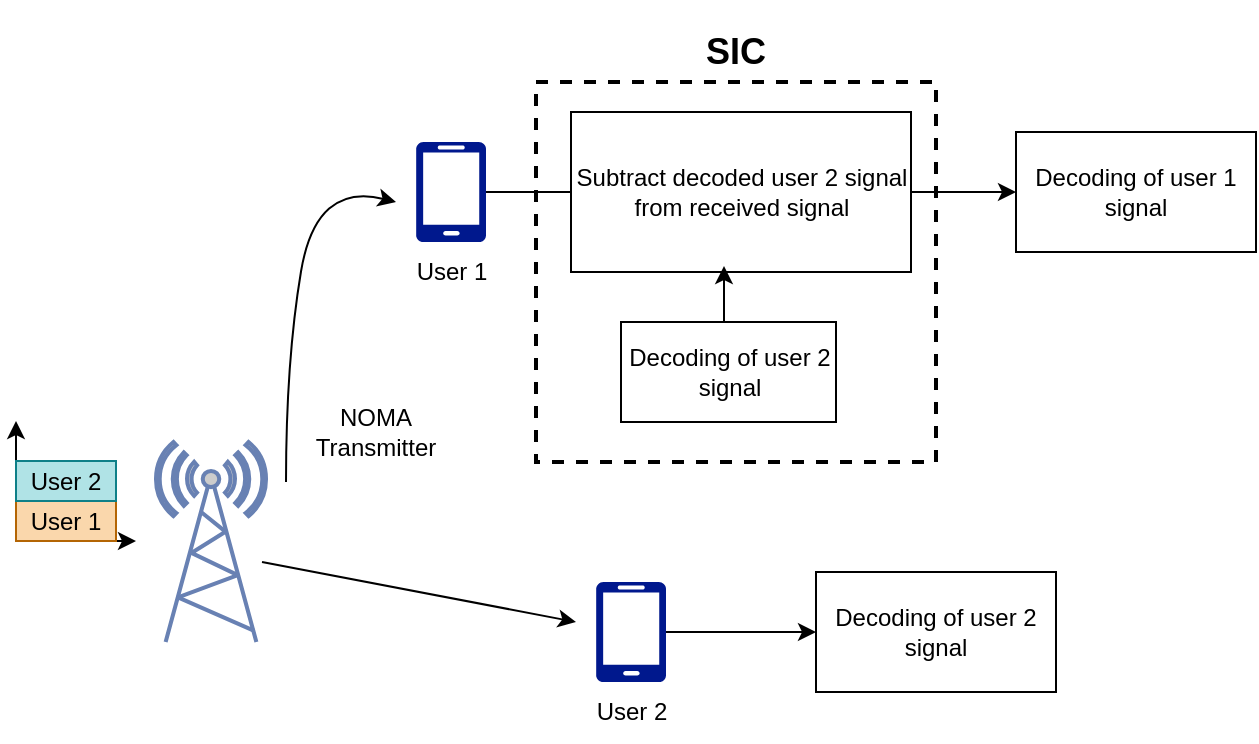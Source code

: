 <mxfile version="24.7.16">
  <diagram name="Page-1" id="apRZbqa6yqKnVCvHGsi5">
    <mxGraphModel dx="993" dy="483" grid="1" gridSize="10" guides="1" tooltips="1" connect="1" arrows="1" fold="1" page="1" pageScale="1" pageWidth="826" pageHeight="1169" math="0" shadow="0">
      <root>
        <mxCell id="0" />
        <mxCell id="1" parent="0" />
        <mxCell id="0RfqDRnRJM8z3r35Uf8u-2" value="" style="fontColor=#0066CC;verticalAlign=top;verticalLabelPosition=bottom;labelPosition=center;align=center;html=1;outlineConnect=0;fillColor=#CCCCCC;strokeColor=#6881B3;gradientColor=none;gradientDirection=north;strokeWidth=2;shape=mxgraph.networks.radio_tower;" vertex="1" parent="1">
          <mxGeometry x="360" y="250" width="55" height="100" as="geometry" />
        </mxCell>
        <mxCell id="0RfqDRnRJM8z3r35Uf8u-4" value="" style="endArrow=classic;html=1;rounded=0;" edge="1" parent="1">
          <mxGeometry width="50" height="50" relative="1" as="geometry">
            <mxPoint x="290" y="299.5" as="sourcePoint" />
            <mxPoint x="290" y="239.5" as="targetPoint" />
          </mxGeometry>
        </mxCell>
        <mxCell id="0RfqDRnRJM8z3r35Uf8u-6" value="" style="endArrow=classic;html=1;rounded=0;" edge="1" parent="1">
          <mxGeometry width="50" height="50" relative="1" as="geometry">
            <mxPoint x="290" y="299.5" as="sourcePoint" />
            <mxPoint x="350" y="299.5" as="targetPoint" />
          </mxGeometry>
        </mxCell>
        <mxCell id="0RfqDRnRJM8z3r35Uf8u-7" value="User 1" style="rounded=0;whiteSpace=wrap;html=1;fillColor=#fad7ac;strokeColor=#b46504;" vertex="1" parent="1">
          <mxGeometry x="290" y="279.5" width="50" height="20" as="geometry" />
        </mxCell>
        <mxCell id="0RfqDRnRJM8z3r35Uf8u-8" value="User 2" style="rounded=0;whiteSpace=wrap;html=1;fillColor=#b0e3e6;strokeColor=#0e8088;" vertex="1" parent="1">
          <mxGeometry x="290" y="259.5" width="50" height="20" as="geometry" />
        </mxCell>
        <mxCell id="0RfqDRnRJM8z3r35Uf8u-11" value="" style="sketch=0;aspect=fixed;pointerEvents=1;shadow=0;dashed=0;html=1;strokeColor=none;labelPosition=center;verticalLabelPosition=bottom;verticalAlign=top;align=center;fillColor=#00188D;shape=mxgraph.azure.mobile" vertex="1" parent="1">
          <mxGeometry x="490" y="100" width="35" height="50" as="geometry" />
        </mxCell>
        <mxCell id="0RfqDRnRJM8z3r35Uf8u-35" value="" style="edgeStyle=orthogonalEdgeStyle;rounded=0;orthogonalLoop=1;jettySize=auto;html=1;" edge="1" parent="1" source="0RfqDRnRJM8z3r35Uf8u-12" target="0RfqDRnRJM8z3r35Uf8u-34">
          <mxGeometry relative="1" as="geometry" />
        </mxCell>
        <mxCell id="0RfqDRnRJM8z3r35Uf8u-12" value="" style="sketch=0;aspect=fixed;pointerEvents=1;shadow=0;dashed=0;html=1;strokeColor=none;labelPosition=center;verticalLabelPosition=bottom;verticalAlign=top;align=center;fillColor=#00188D;shape=mxgraph.azure.mobile" vertex="1" parent="1">
          <mxGeometry x="580" y="320" width="35" height="50" as="geometry" />
        </mxCell>
        <mxCell id="0RfqDRnRJM8z3r35Uf8u-19" value="" style="endArrow=classic;html=1;rounded=0;" edge="1" parent="1">
          <mxGeometry width="50" height="50" relative="1" as="geometry">
            <mxPoint x="413" y="310" as="sourcePoint" />
            <mxPoint x="570" y="340" as="targetPoint" />
          </mxGeometry>
        </mxCell>
        <mxCell id="0RfqDRnRJM8z3r35Uf8u-21" value="User 1" style="text;html=1;align=center;verticalAlign=middle;whiteSpace=wrap;rounded=0;" vertex="1" parent="1">
          <mxGeometry x="477.5" y="150" width="60" height="30" as="geometry" />
        </mxCell>
        <mxCell id="0RfqDRnRJM8z3r35Uf8u-22" value="User 2" style="text;html=1;align=center;verticalAlign=middle;whiteSpace=wrap;rounded=0;" vertex="1" parent="1">
          <mxGeometry x="567.5" y="370" width="60" height="30" as="geometry" />
        </mxCell>
        <mxCell id="0RfqDRnRJM8z3r35Uf8u-33" value="" style="edgeStyle=orthogonalEdgeStyle;rounded=0;orthogonalLoop=1;jettySize=auto;html=1;" edge="1" parent="1" source="0RfqDRnRJM8z3r35Uf8u-23" target="0RfqDRnRJM8z3r35Uf8u-32">
          <mxGeometry relative="1" as="geometry" />
        </mxCell>
        <mxCell id="0RfqDRnRJM8z3r35Uf8u-23" value="Subtract decoded user 2 signal from received signal" style="rounded=0;whiteSpace=wrap;html=1;" vertex="1" parent="1">
          <mxGeometry x="567.5" y="85" width="170" height="80" as="geometry" />
        </mxCell>
        <mxCell id="0RfqDRnRJM8z3r35Uf8u-29" value="" style="endArrow=none;html=1;rounded=0;entryX=0;entryY=0.5;entryDx=0;entryDy=0;exitX=1;exitY=0.5;exitDx=0;exitDy=0;exitPerimeter=0;" edge="1" parent="1" source="0RfqDRnRJM8z3r35Uf8u-11" target="0RfqDRnRJM8z3r35Uf8u-23">
          <mxGeometry width="50" height="50" relative="1" as="geometry">
            <mxPoint x="585" y="170" as="sourcePoint" />
            <mxPoint x="635" y="120" as="targetPoint" />
          </mxGeometry>
        </mxCell>
        <mxCell id="0RfqDRnRJM8z3r35Uf8u-30" value="Decoding of user 2 signal" style="rounded=0;whiteSpace=wrap;html=1;" vertex="1" parent="1">
          <mxGeometry x="592.5" y="190" width="107.5" height="50" as="geometry" />
        </mxCell>
        <mxCell id="0RfqDRnRJM8z3r35Uf8u-31" style="edgeStyle=orthogonalEdgeStyle;rounded=0;orthogonalLoop=1;jettySize=auto;html=1;exitX=0.5;exitY=0;exitDx=0;exitDy=0;entryX=0.45;entryY=0.963;entryDx=0;entryDy=0;entryPerimeter=0;" edge="1" parent="1" source="0RfqDRnRJM8z3r35Uf8u-30" target="0RfqDRnRJM8z3r35Uf8u-23">
          <mxGeometry relative="1" as="geometry" />
        </mxCell>
        <mxCell id="0RfqDRnRJM8z3r35Uf8u-32" value="Decoding of user 1 signal" style="rounded=0;whiteSpace=wrap;html=1;" vertex="1" parent="1">
          <mxGeometry x="790" y="95" width="120" height="60" as="geometry" />
        </mxCell>
        <mxCell id="0RfqDRnRJM8z3r35Uf8u-34" value="Decoding of user 2 signal" style="rounded=0;whiteSpace=wrap;html=1;" vertex="1" parent="1">
          <mxGeometry x="690" y="315" width="120" height="60" as="geometry" />
        </mxCell>
        <mxCell id="0RfqDRnRJM8z3r35Uf8u-36" value="" style="curved=1;endArrow=classic;html=1;rounded=0;" edge="1" parent="1">
          <mxGeometry width="50" height="50" relative="1" as="geometry">
            <mxPoint x="425" y="270" as="sourcePoint" />
            <mxPoint x="480" y="130" as="targetPoint" />
            <Array as="points">
              <mxPoint x="425" y="209.5" />
              <mxPoint x="440" y="120" />
            </Array>
          </mxGeometry>
        </mxCell>
        <mxCell id="0RfqDRnRJM8z3r35Uf8u-37" value="" style="rounded=0;whiteSpace=wrap;html=1;fillColor=none;dashed=1;strokeWidth=2;" vertex="1" parent="1">
          <mxGeometry x="550" y="70" width="200" height="190" as="geometry" />
        </mxCell>
        <mxCell id="0RfqDRnRJM8z3r35Uf8u-38" value="&lt;h2&gt;&lt;b&gt;SIC&lt;/b&gt;&lt;/h2&gt;" style="text;html=1;align=center;verticalAlign=middle;whiteSpace=wrap;rounded=0;" vertex="1" parent="1">
          <mxGeometry x="620" y="40" width="60" height="30" as="geometry" />
        </mxCell>
        <mxCell id="0RfqDRnRJM8z3r35Uf8u-39" value="NOMA Transmitter " style="text;html=1;align=center;verticalAlign=middle;whiteSpace=wrap;rounded=0;fontFamily=Helvetica;" vertex="1" parent="1">
          <mxGeometry x="440" y="230" width="60" height="30" as="geometry" />
        </mxCell>
      </root>
    </mxGraphModel>
  </diagram>
</mxfile>
